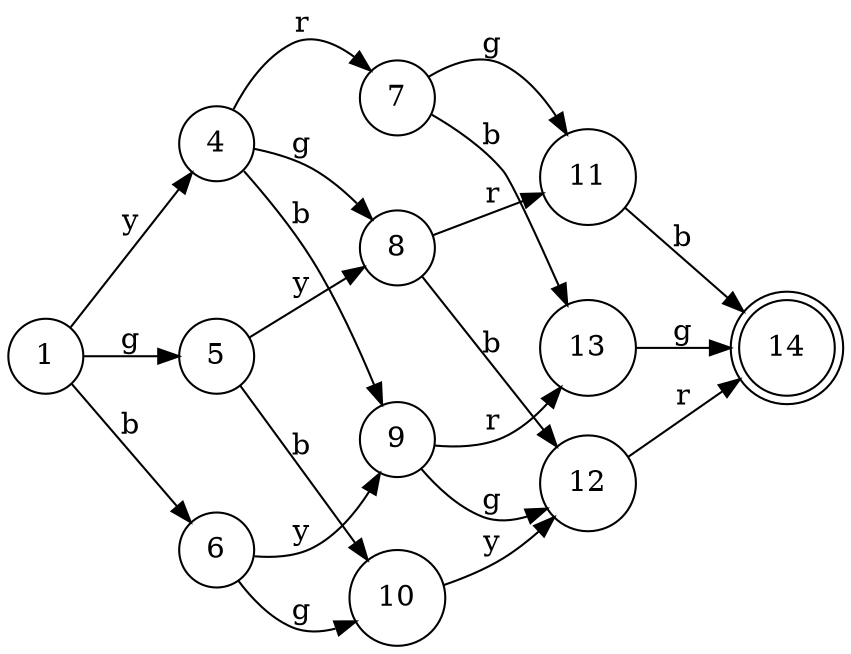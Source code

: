 digraph StateTransition {
    rankdir=LR;  // Set direction from left to right
    node [shape=circle];
    
    // Define ranks to create columns
    {
        rank=same;
        1;
    }
    {
        rank=same;
        4; 5; 6;
    }
    {
        rank=same;
        7; 8; 9; 10;
    }
    {
        rank=same;
        11; 12; 13;
    }
    {
        rank=same;
        14;
    }
    
    // Define node 14 as a double circle
    14 [shape=doublecircle];
    
    // Invisible edges to enforce column structure
    5 -> 8 [style=invis];
    5 -> 9 [style=invis];
    7 -> 8 [style=invis];
    5 -> 7 [style=invis];
    9 -> 13 [style=invis];
    8 -> 13 [style=invis];
    9 -> 10 [style=invis];

    
    
    // Edges
    1 -> 4 [label="y"];
    1 -> 5 [label="g"];
    1 -> 6 [label="b"];
    4 -> 7 [label="r"];
    4 -> 8 [label="g"];
    4 -> 9 [label="b"];
    5 -> 8 [label="y"];
    5 -> 10 [label="b"];
    6 -> 9 [label="y"];
    6 -> 10 [label="g"];
    7 -> 11 [label="g"];
    7 -> 13 [label="b"];
    8 -> 11 [label="r"];
    8 -> 12 [label="b"];
    9 -> 12 [label="g"];
    9 -> 13 [label="r"];
    10 -> 12 [label="y"];
    11 -> 14 [label="b"];
    12 -> 14 [label="r"];
    13 -> 14 [label="g"];
}
